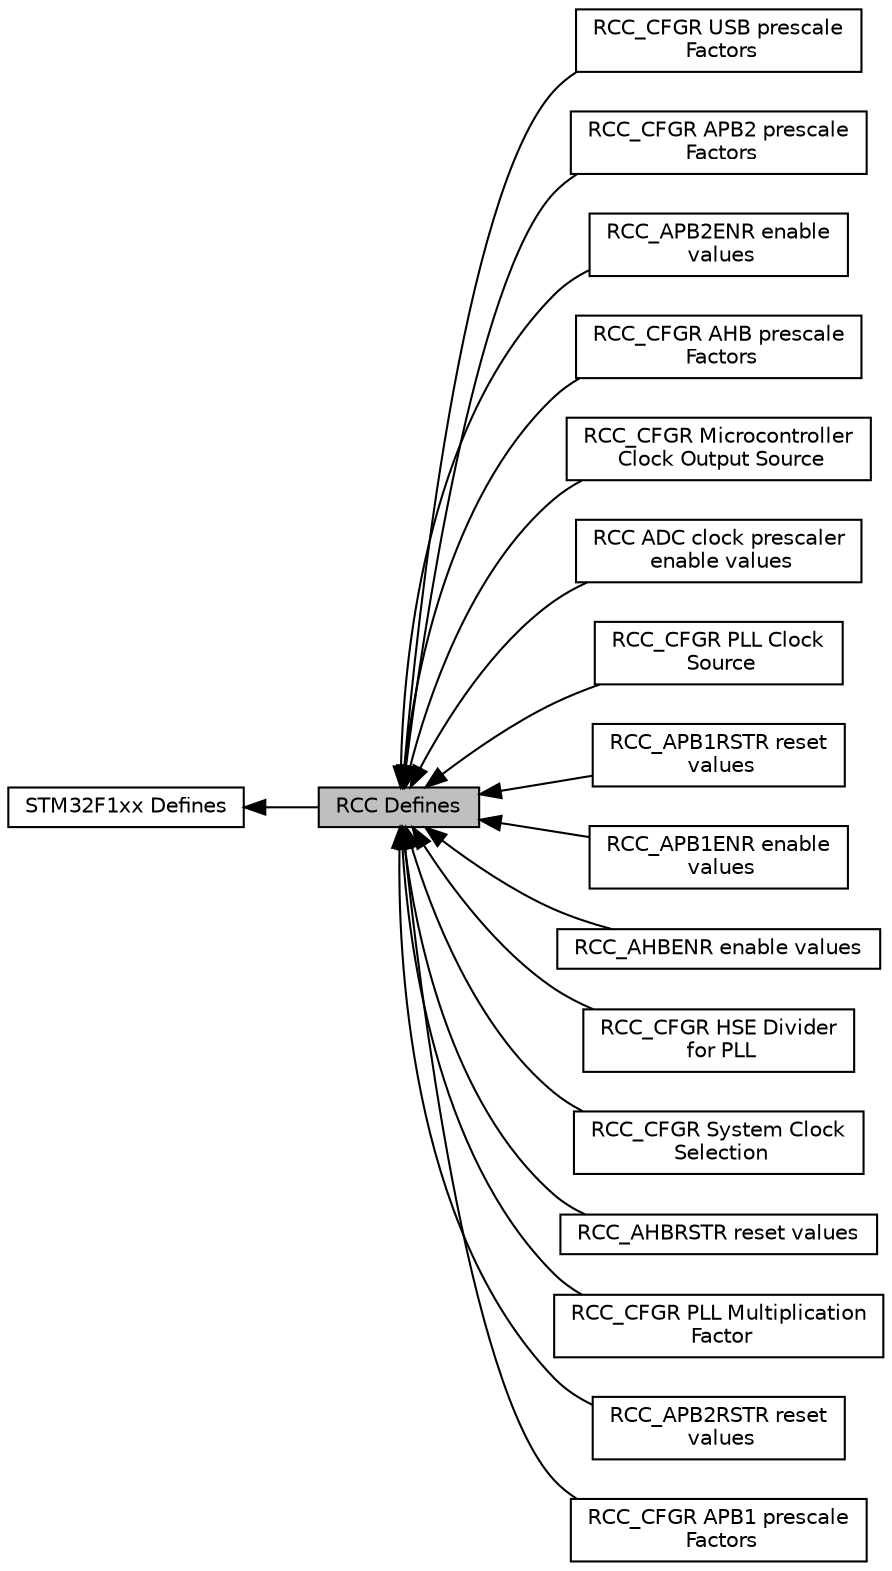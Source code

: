 digraph "RCC Defines"
{
  edge [fontname="Helvetica",fontsize="10",labelfontname="Helvetica",labelfontsize="10"];
  node [fontname="Helvetica",fontsize="10",shape=record];
  rankdir=LR;
  Node3 [label="RCC_CFGR USB prescale\l Factors",height=0.2,width=0.4,color="black", fillcolor="white", style="filled",URL="$group__rcc__cfgr__usbpre.html"];
  Node0 [label="RCC Defines",height=0.2,width=0.4,color="black", fillcolor="grey75", style="filled", fontcolor="black"];
  Node8 [label="RCC_CFGR APB2 prescale\l Factors",height=0.2,width=0.4,color="black", fillcolor="white", style="filled",URL="$group__rcc__cfgr__apb2pre.html"];
  Node1 [label="STM32F1xx Defines",height=0.2,width=0.4,color="black", fillcolor="white", style="filled",URL="$group__STM32F1xx__defines.html",tooltip="Defined Constants and Types for the STM32F1xx series. "];
  Node15 [label="RCC_APB2ENR enable\l values",height=0.2,width=0.4,color="black", fillcolor="white", style="filled",URL="$group__rcc__apb2enr__en.html"];
  Node10 [label="RCC_CFGR AHB prescale\l Factors",height=0.2,width=0.4,color="black", fillcolor="white", style="filled",URL="$group__rcc__cfgr__ahbpre.html"];
  Node2 [label="RCC_CFGR Microcontroller\l Clock Output Source",height=0.2,width=0.4,color="black", fillcolor="white", style="filled",URL="$group__rcc__cfgr__co.html"];
  Node7 [label="RCC ADC clock prescaler\l enable values",height=0.2,width=0.4,color="black", fillcolor="white", style="filled",URL="$group__rcc__cfgr__adcpre.html"];
  Node6 [label="RCC_CFGR PLL Clock\l Source",height=0.2,width=0.4,color="black", fillcolor="white", style="filled",URL="$group__rcc__cfgr__pcs.html"];
  Node13 [label="RCC_APB1RSTR reset\l values",height=0.2,width=0.4,color="black", fillcolor="white", style="filled",URL="$group__rcc__apb1rstr__rst.html"];
  Node16 [label="RCC_APB1ENR enable\l values",height=0.2,width=0.4,color="black", fillcolor="white", style="filled",URL="$group__rcc__apb1enr__en.html"];
  Node14 [label="RCC_AHBENR enable values",height=0.2,width=0.4,color="black", fillcolor="white", style="filled",URL="$group__rcc__ahbenr__en.html"];
  Node5 [label="RCC_CFGR HSE Divider\l for PLL",height=0.2,width=0.4,color="black", fillcolor="white", style="filled",URL="$group__rcc__cfgr__hsepre.html"];
  Node11 [label="RCC_CFGR System Clock\l Selection",height=0.2,width=0.4,color="black", fillcolor="white", style="filled",URL="$group__rcc__cfgr__scs.html"];
  Node17 [label="RCC_AHBRSTR reset values",height=0.2,width=0.4,color="black", fillcolor="white", style="filled",URL="$group__rcc__ahbrstr__rst.html"];
  Node4 [label="RCC_CFGR PLL Multiplication\l Factor",height=0.2,width=0.4,color="black", fillcolor="white", style="filled",URL="$group__rcc__cfgr__pmf.html"];
  Node12 [label="RCC_APB2RSTR reset\l values",height=0.2,width=0.4,color="black", fillcolor="white", style="filled",URL="$group__rcc__apb2rstr__rst.html"];
  Node9 [label="RCC_CFGR APB1 prescale\l Factors",height=0.2,width=0.4,color="black", fillcolor="white", style="filled",URL="$group__rcc__cfgr__apb1pre.html"];
  Node1->Node0 [shape=plaintext, dir="back", style="solid"];
  Node0->Node2 [shape=plaintext, dir="back", style="solid"];
  Node0->Node3 [shape=plaintext, dir="back", style="solid"];
  Node0->Node4 [shape=plaintext, dir="back", style="solid"];
  Node0->Node5 [shape=plaintext, dir="back", style="solid"];
  Node0->Node6 [shape=plaintext, dir="back", style="solid"];
  Node0->Node7 [shape=plaintext, dir="back", style="solid"];
  Node0->Node8 [shape=plaintext, dir="back", style="solid"];
  Node0->Node9 [shape=plaintext, dir="back", style="solid"];
  Node0->Node10 [shape=plaintext, dir="back", style="solid"];
  Node0->Node11 [shape=plaintext, dir="back", style="solid"];
  Node0->Node12 [shape=plaintext, dir="back", style="solid"];
  Node0->Node13 [shape=plaintext, dir="back", style="solid"];
  Node0->Node14 [shape=plaintext, dir="back", style="solid"];
  Node0->Node15 [shape=plaintext, dir="back", style="solid"];
  Node0->Node16 [shape=plaintext, dir="back", style="solid"];
  Node0->Node17 [shape=plaintext, dir="back", style="solid"];
}
